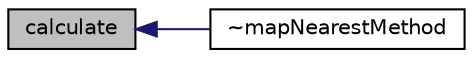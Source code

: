 digraph "calculate"
{
  bgcolor="transparent";
  edge [fontname="Helvetica",fontsize="10",labelfontname="Helvetica",labelfontsize="10"];
  node [fontname="Helvetica",fontsize="10",shape=record];
  rankdir="LR";
  Node267 [label="calculate",height=0.2,width=0.4,color="black", fillcolor="grey75", style="filled", fontcolor="black"];
  Node267 -> Node268 [dir="back",color="midnightblue",fontsize="10",style="solid",fontname="Helvetica"];
  Node268 [label="~mapNearestMethod",height=0.2,width=0.4,color="black",URL="$a30509.html#abcce19f92bed6676b9cef9acc5841ae0",tooltip="Destructor. "];
}
